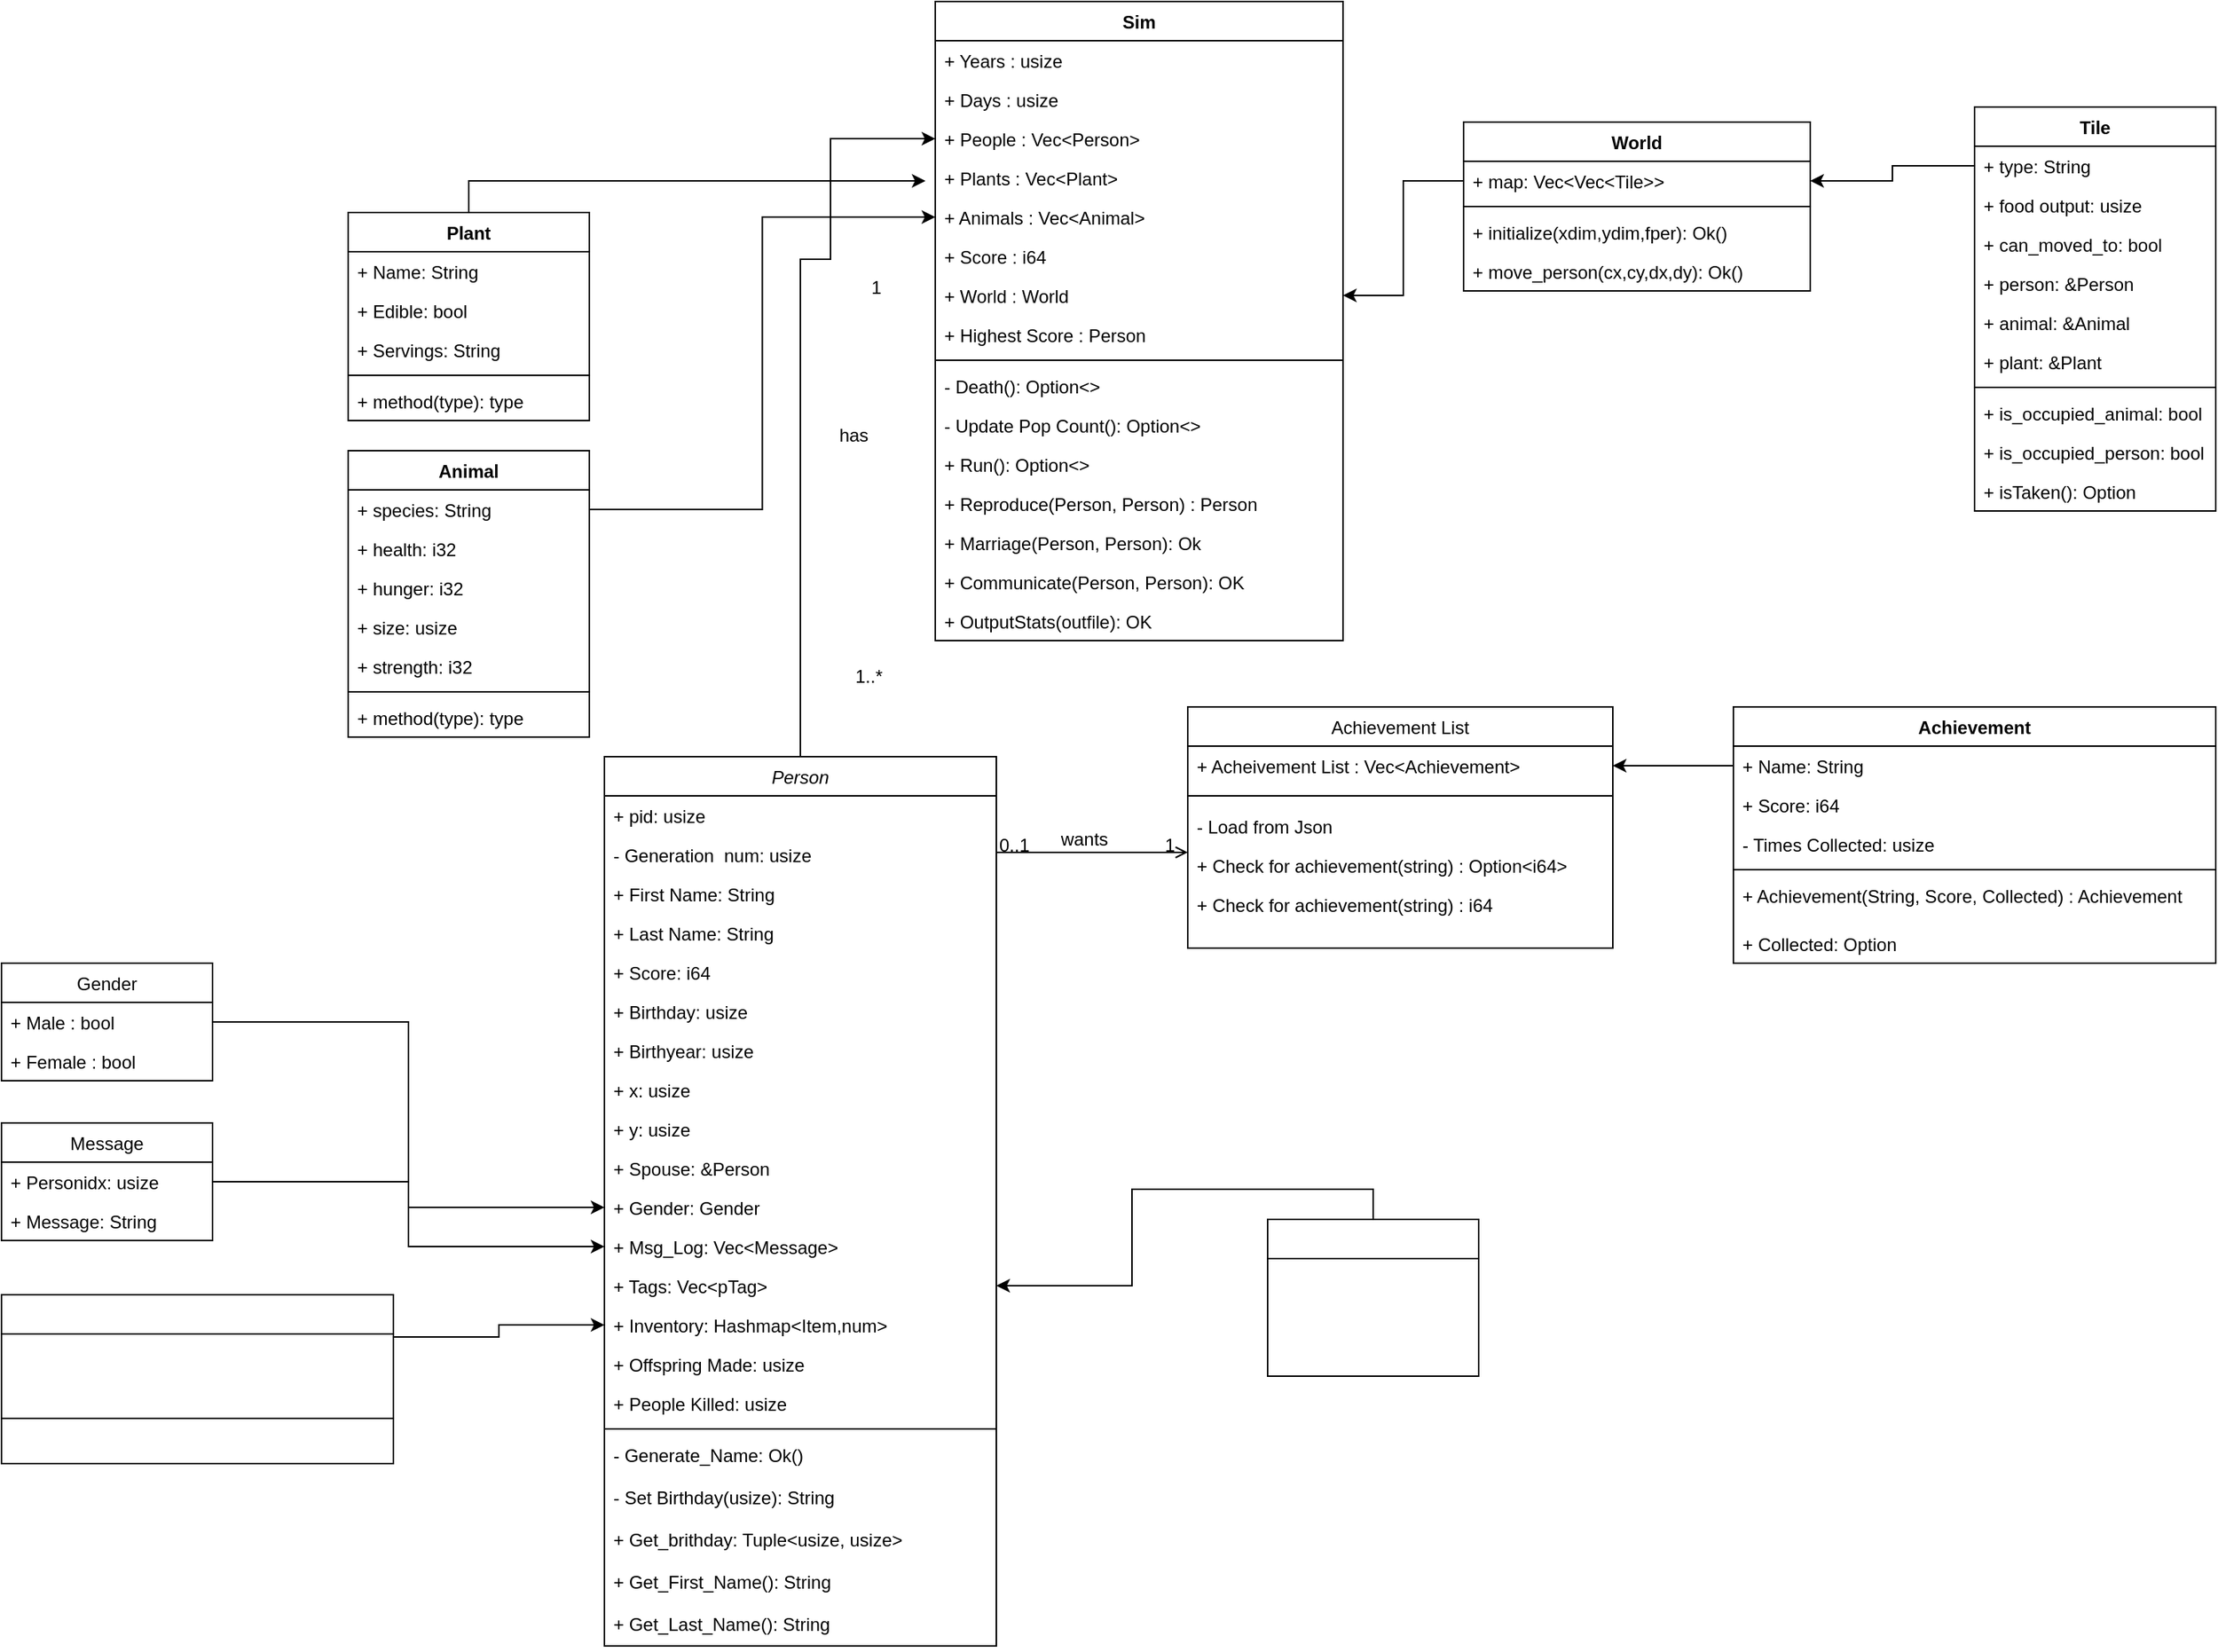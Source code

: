 <mxfile version="16.5.1" type="device" pages="7"><diagram id="C5RBs43oDa-KdzZeNtuy" name="Classes"><mxGraphModel dx="2249" dy="2026" grid="1" gridSize="10" guides="1" tooltips="1" connect="1" arrows="1" fold="1" page="1" pageScale="1" pageWidth="827" pageHeight="1169" math="0" shadow="0"><root><mxCell id="WIyWlLk6GJQsqaUBKTNV-0"/><mxCell id="WIyWlLk6GJQsqaUBKTNV-1" parent="WIyWlLk6GJQsqaUBKTNV-0"/><mxCell id="4H0dBuu5tV5vZmvH8V2F-3" style="edgeStyle=orthogonalEdgeStyle;rounded=0;orthogonalLoop=1;jettySize=auto;html=1;exitX=0.5;exitY=0;exitDx=0;exitDy=0;entryX=0;entryY=0.5;entryDx=0;entryDy=0;" parent="WIyWlLk6GJQsqaUBKTNV-1" source="zkfFHV4jXpPFQw0GAbJ--0" target="B9x6qg29VrSmZcoj97vU-24" edge="1"><mxGeometry relative="1" as="geometry"><Array as="points"><mxPoint x="330" y="-177"/></Array></mxGeometry></mxCell><mxCell id="zkfFHV4jXpPFQw0GAbJ--0" value="Person" style="swimlane;fontStyle=2;align=center;verticalAlign=top;childLayout=stackLayout;horizontal=1;startSize=26;horizontalStack=0;resizeParent=1;resizeLast=0;collapsible=1;marginBottom=0;rounded=0;shadow=0;strokeWidth=1;" parent="WIyWlLk6GJQsqaUBKTNV-1" vertex="1"><mxGeometry x="180" y="153" width="260" height="590" as="geometry"><mxRectangle x="230" y="140" width="160" height="26" as="alternateBounds"/></mxGeometry></mxCell><mxCell id="lO1jTTlKHXToJG3iWUfu-11" value="+ pid: usize" style="text;align=left;verticalAlign=top;spacingLeft=4;spacingRight=4;overflow=hidden;rotatable=0;points=[[0,0.5],[1,0.5]];portConstraint=eastwest;rounded=0;shadow=0;html=0;" parent="zkfFHV4jXpPFQw0GAbJ--0" vertex="1"><mxGeometry y="26" width="260" height="26" as="geometry"/></mxCell><mxCell id="B9x6qg29VrSmZcoj97vU-11" value="- Generation  num: usize" style="text;align=left;verticalAlign=top;spacingLeft=4;spacingRight=4;overflow=hidden;rotatable=0;points=[[0,0.5],[1,0.5]];portConstraint=eastwest;rounded=0;shadow=0;html=0;" parent="zkfFHV4jXpPFQw0GAbJ--0" vertex="1"><mxGeometry y="52" width="260" height="26" as="geometry"/></mxCell><mxCell id="zkfFHV4jXpPFQw0GAbJ--1" value="+ First Name: String" style="text;align=left;verticalAlign=top;spacingLeft=4;spacingRight=4;overflow=hidden;rotatable=0;points=[[0,0.5],[1,0.5]];portConstraint=eastwest;" parent="zkfFHV4jXpPFQw0GAbJ--0" vertex="1"><mxGeometry y="78" width="260" height="26" as="geometry"/></mxCell><mxCell id="zkfFHV4jXpPFQw0GAbJ--2" value="+ Last Name: String" style="text;align=left;verticalAlign=top;spacingLeft=4;spacingRight=4;overflow=hidden;rotatable=0;points=[[0,0.5],[1,0.5]];portConstraint=eastwest;rounded=0;shadow=0;html=0;" parent="zkfFHV4jXpPFQw0GAbJ--0" vertex="1"><mxGeometry y="104" width="260" height="26" as="geometry"/></mxCell><mxCell id="zkfFHV4jXpPFQw0GAbJ--3" value="+ Score: i64" style="text;align=left;verticalAlign=top;spacingLeft=4;spacingRight=4;overflow=hidden;rotatable=0;points=[[0,0.5],[1,0.5]];portConstraint=eastwest;rounded=0;shadow=0;html=0;" parent="zkfFHV4jXpPFQw0GAbJ--0" vertex="1"><mxGeometry y="130" width="260" height="26" as="geometry"/></mxCell><mxCell id="B9x6qg29VrSmZcoj97vU-26" value="+ Birthday: usize" style="text;align=left;verticalAlign=top;spacingLeft=4;spacingRight=4;overflow=hidden;rotatable=0;points=[[0,0.5],[1,0.5]];portConstraint=eastwest;rounded=0;shadow=0;html=0;" parent="zkfFHV4jXpPFQw0GAbJ--0" vertex="1"><mxGeometry y="156" width="260" height="26" as="geometry"/></mxCell><mxCell id="B9x6qg29VrSmZcoj97vU-27" value="+ Birthyear: usize" style="text;align=left;verticalAlign=top;spacingLeft=4;spacingRight=4;overflow=hidden;rotatable=0;points=[[0,0.5],[1,0.5]];portConstraint=eastwest;rounded=0;shadow=0;html=0;" parent="zkfFHV4jXpPFQw0GAbJ--0" vertex="1"><mxGeometry y="182" width="260" height="26" as="geometry"/></mxCell><mxCell id="4H0dBuu5tV5vZmvH8V2F-8" value="+ x: usize" style="text;align=left;verticalAlign=top;spacingLeft=4;spacingRight=4;overflow=hidden;rotatable=0;points=[[0,0.5],[1,0.5]];portConstraint=eastwest;" parent="zkfFHV4jXpPFQw0GAbJ--0" vertex="1"><mxGeometry y="208" width="260" height="26" as="geometry"/></mxCell><mxCell id="4H0dBuu5tV5vZmvH8V2F-9" value="+ y: usize" style="text;align=left;verticalAlign=top;spacingLeft=4;spacingRight=4;overflow=hidden;rotatable=0;points=[[0,0.5],[1,0.5]];portConstraint=eastwest;" parent="zkfFHV4jXpPFQw0GAbJ--0" vertex="1"><mxGeometry y="234" width="260" height="26" as="geometry"/></mxCell><mxCell id="B9x6qg29VrSmZcoj97vU-33" value="+ Spouse: &amp;Person" style="text;align=left;verticalAlign=top;spacingLeft=4;spacingRight=4;overflow=hidden;rotatable=0;points=[[0,0.5],[1,0.5]];portConstraint=eastwest;rounded=0;shadow=0;html=0;" parent="zkfFHV4jXpPFQw0GAbJ--0" vertex="1"><mxGeometry y="260" width="260" height="26" as="geometry"/></mxCell><mxCell id="B9x6qg29VrSmZcoj97vU-42" value="+ Gender: Gender" style="text;strokeColor=none;fillColor=none;align=left;verticalAlign=top;spacingLeft=4;spacingRight=4;overflow=hidden;rotatable=0;points=[[0,0.5],[1,0.5]];portConstraint=eastwest;" parent="zkfFHV4jXpPFQw0GAbJ--0" vertex="1"><mxGeometry y="286" width="260" height="26" as="geometry"/></mxCell><mxCell id="imCDhhFIm7qoO2-DQUmg-0" value="+ Msg_Log: Vec&lt;Message&gt;" style="text;strokeColor=none;fillColor=none;align=left;verticalAlign=top;spacingLeft=4;spacingRight=4;overflow=hidden;rotatable=0;points=[[0,0.5],[1,0.5]];portConstraint=eastwest;" parent="zkfFHV4jXpPFQw0GAbJ--0" vertex="1"><mxGeometry y="312" width="260" height="26" as="geometry"/></mxCell><mxCell id="eu68-THiSZPoN81XYjgA-4" value="+ Tags: Vec&lt;pTag&gt;" style="text;strokeColor=none;fillColor=none;align=left;verticalAlign=top;spacingLeft=4;spacingRight=4;overflow=hidden;rotatable=0;points=[[0,0.5],[1,0.5]];portConstraint=eastwest;" parent="zkfFHV4jXpPFQw0GAbJ--0" vertex="1"><mxGeometry y="338" width="260" height="26" as="geometry"/></mxCell><mxCell id="lO1jTTlKHXToJG3iWUfu-8" value="+ Inventory: Hashmap&lt;Item,num&gt;" style="text;strokeColor=none;fillColor=none;align=left;verticalAlign=top;spacingLeft=4;spacingRight=4;overflow=hidden;rotatable=0;points=[[0,0.5],[1,0.5]];portConstraint=eastwest;" parent="zkfFHV4jXpPFQw0GAbJ--0" vertex="1"><mxGeometry y="364" width="260" height="26" as="geometry"/></mxCell><mxCell id="w4_vxK_BvMbKeM4zjPSG-0" value="+ Offspring Made: usize" style="text;strokeColor=none;fillColor=none;align=left;verticalAlign=top;spacingLeft=4;spacingRight=4;overflow=hidden;rotatable=0;points=[[0,0.5],[1,0.5]];portConstraint=eastwest;" parent="zkfFHV4jXpPFQw0GAbJ--0" vertex="1"><mxGeometry y="390" width="260" height="26" as="geometry"/></mxCell><mxCell id="w4_vxK_BvMbKeM4zjPSG-1" value="+ People Killed: usize" style="text;strokeColor=none;fillColor=none;align=left;verticalAlign=top;spacingLeft=4;spacingRight=4;overflow=hidden;rotatable=0;points=[[0,0.5],[1,0.5]];portConstraint=eastwest;" parent="zkfFHV4jXpPFQw0GAbJ--0" vertex="1"><mxGeometry y="416" width="260" height="26" as="geometry"/></mxCell><mxCell id="zkfFHV4jXpPFQw0GAbJ--4" value="" style="line;html=1;strokeWidth=1;align=left;verticalAlign=middle;spacingTop=-1;spacingLeft=3;spacingRight=3;rotatable=0;labelPosition=right;points=[];portConstraint=eastwest;" parent="zkfFHV4jXpPFQw0GAbJ--0" vertex="1"><mxGeometry y="442" width="260" height="8" as="geometry"/></mxCell><mxCell id="NzAm6m7w5a66NoYpk-Mf-2" value="- Generate_Name: Ok()" style="text;align=left;verticalAlign=top;spacingLeft=4;spacingRight=4;overflow=hidden;rotatable=0;points=[[0,0.5],[1,0.5]];portConstraint=eastwest;" parent="zkfFHV4jXpPFQw0GAbJ--0" vertex="1"><mxGeometry y="450" width="260" height="28" as="geometry"/></mxCell><mxCell id="NzAm6m7w5a66NoYpk-Mf-3" value="- Set Birthday(usize): String" style="text;align=left;verticalAlign=top;spacingLeft=4;spacingRight=4;overflow=hidden;rotatable=0;points=[[0,0.5],[1,0.5]];portConstraint=eastwest;" parent="zkfFHV4jXpPFQw0GAbJ--0" vertex="1"><mxGeometry y="478" width="260" height="28" as="geometry"/></mxCell><mxCell id="NzAm6m7w5a66NoYpk-Mf-4" value="+ Get_brithday: Tuple&lt;usize, usize&gt;" style="text;align=left;verticalAlign=top;spacingLeft=4;spacingRight=4;overflow=hidden;rotatable=0;points=[[0,0.5],[1,0.5]];portConstraint=eastwest;" parent="zkfFHV4jXpPFQw0GAbJ--0" vertex="1"><mxGeometry y="506" width="260" height="28" as="geometry"/></mxCell><mxCell id="zkfFHV4jXpPFQw0GAbJ--5" value="+ Get_First_Name(): String" style="text;align=left;verticalAlign=top;spacingLeft=4;spacingRight=4;overflow=hidden;rotatable=0;points=[[0,0.5],[1,0.5]];portConstraint=eastwest;" parent="zkfFHV4jXpPFQw0GAbJ--0" vertex="1"><mxGeometry y="534" width="260" height="28" as="geometry"/></mxCell><mxCell id="B9x6qg29VrSmZcoj97vU-28" value="+ Get_Last_Name(): String" style="text;align=left;verticalAlign=top;spacingLeft=4;spacingRight=4;overflow=hidden;rotatable=0;points=[[0,0.5],[1,0.5]];portConstraint=eastwest;" parent="zkfFHV4jXpPFQw0GAbJ--0" vertex="1"><mxGeometry y="562" width="260" height="28" as="geometry"/></mxCell><mxCell id="zkfFHV4jXpPFQw0GAbJ--17" value="Achievement List" style="swimlane;fontStyle=0;align=center;verticalAlign=top;childLayout=stackLayout;horizontal=1;startSize=26;horizontalStack=0;resizeParent=1;resizeLast=0;collapsible=1;marginBottom=0;rounded=0;shadow=0;strokeWidth=1;" parent="WIyWlLk6GJQsqaUBKTNV-1" vertex="1"><mxGeometry x="567" y="120" width="282" height="160" as="geometry"><mxRectangle x="550" y="140" width="160" height="26" as="alternateBounds"/></mxGeometry></mxCell><mxCell id="zkfFHV4jXpPFQw0GAbJ--18" value="+ Acheivement List : Vec&lt;Achievement&gt;" style="text;align=left;verticalAlign=top;spacingLeft=4;spacingRight=4;overflow=hidden;rotatable=0;points=[[0,0.5],[1,0.5]];portConstraint=eastwest;" parent="zkfFHV4jXpPFQw0GAbJ--17" vertex="1"><mxGeometry y="26" width="282" height="26" as="geometry"/></mxCell><mxCell id="zkfFHV4jXpPFQw0GAbJ--23" value="" style="line;html=1;strokeWidth=1;align=left;verticalAlign=middle;spacingTop=-1;spacingLeft=3;spacingRight=3;rotatable=0;labelPosition=right;points=[];portConstraint=eastwest;" parent="zkfFHV4jXpPFQw0GAbJ--17" vertex="1"><mxGeometry y="52" width="282" height="14" as="geometry"/></mxCell><mxCell id="zkfFHV4jXpPFQw0GAbJ--24" value="- Load from Json" style="text;align=left;verticalAlign=top;spacingLeft=4;spacingRight=4;overflow=hidden;rotatable=0;points=[[0,0.5],[1,0.5]];portConstraint=eastwest;" parent="zkfFHV4jXpPFQw0GAbJ--17" vertex="1"><mxGeometry y="66" width="282" height="26" as="geometry"/></mxCell><mxCell id="zkfFHV4jXpPFQw0GAbJ--25" value="+ Check for achievement(string) : Option&lt;i64&gt;&#10;  " style="text;align=left;verticalAlign=top;spacingLeft=4;spacingRight=4;overflow=hidden;rotatable=0;points=[[0,0.5],[1,0.5]];portConstraint=eastwest;" parent="zkfFHV4jXpPFQw0GAbJ--17" vertex="1"><mxGeometry y="92" width="282" height="26" as="geometry"/></mxCell><mxCell id="B9x6qg29VrSmZcoj97vU-1" value="+ Check for achievement(string) : i64  " style="text;align=left;verticalAlign=top;spacingLeft=4;spacingRight=4;overflow=hidden;rotatable=0;points=[[0,0.5],[1,0.5]];portConstraint=eastwest;" parent="zkfFHV4jXpPFQw0GAbJ--17" vertex="1"><mxGeometry y="118" width="282" height="26" as="geometry"/></mxCell><mxCell id="zkfFHV4jXpPFQw0GAbJ--26" value="" style="endArrow=open;shadow=0;strokeWidth=1;rounded=0;endFill=1;edgeStyle=elbowEdgeStyle;elbow=vertical;" parent="WIyWlLk6GJQsqaUBKTNV-1" source="zkfFHV4jXpPFQw0GAbJ--0" target="zkfFHV4jXpPFQw0GAbJ--17" edge="1"><mxGeometry x="0.5" y="41" relative="1" as="geometry"><mxPoint x="380" y="192" as="sourcePoint"/><mxPoint x="540" y="192" as="targetPoint"/><mxPoint x="-40" y="32" as="offset"/></mxGeometry></mxCell><mxCell id="zkfFHV4jXpPFQw0GAbJ--27" value="0..1" style="resizable=0;align=left;verticalAlign=bottom;labelBackgroundColor=none;fontSize=12;" parent="zkfFHV4jXpPFQw0GAbJ--26" connectable="0" vertex="1"><mxGeometry x="-1" relative="1" as="geometry"><mxPoint y="4" as="offset"/></mxGeometry></mxCell><mxCell id="zkfFHV4jXpPFQw0GAbJ--28" value="1" style="resizable=0;align=right;verticalAlign=bottom;labelBackgroundColor=none;fontSize=12;" parent="zkfFHV4jXpPFQw0GAbJ--26" connectable="0" vertex="1"><mxGeometry x="1" relative="1" as="geometry"><mxPoint x="-7" y="4" as="offset"/></mxGeometry></mxCell><mxCell id="zkfFHV4jXpPFQw0GAbJ--29" value="wants&lt;br&gt;" style="text;html=1;resizable=0;points=[];;align=center;verticalAlign=middle;labelBackgroundColor=none;rounded=0;shadow=0;strokeWidth=1;fontSize=12;" parent="zkfFHV4jXpPFQw0GAbJ--26" vertex="1" connectable="0"><mxGeometry x="0.5" y="49" relative="1" as="geometry"><mxPoint x="-38" y="40" as="offset"/></mxGeometry></mxCell><mxCell id="B9x6qg29VrSmZcoj97vU-2" value="Achievement" style="swimlane;fontStyle=1;align=center;verticalAlign=top;childLayout=stackLayout;horizontal=1;startSize=26;horizontalStack=0;resizeParent=1;resizeParentMax=0;resizeLast=0;collapsible=1;marginBottom=0;" parent="WIyWlLk6GJQsqaUBKTNV-1" vertex="1"><mxGeometry x="929" y="120" width="320" height="170" as="geometry"><mxRectangle x="840" y="150" width="110" height="26" as="alternateBounds"/></mxGeometry></mxCell><mxCell id="B9x6qg29VrSmZcoj97vU-3" value="+ Name: String" style="text;strokeColor=none;fillColor=none;align=left;verticalAlign=top;spacingLeft=4;spacingRight=4;overflow=hidden;rotatable=0;points=[[0,0.5],[1,0.5]];portConstraint=eastwest;" parent="B9x6qg29VrSmZcoj97vU-2" vertex="1"><mxGeometry y="26" width="320" height="26" as="geometry"/></mxCell><mxCell id="B9x6qg29VrSmZcoj97vU-6" value="+ Score: i64" style="text;strokeColor=none;fillColor=none;align=left;verticalAlign=top;spacingLeft=4;spacingRight=4;overflow=hidden;rotatable=0;points=[[0,0.5],[1,0.5]];portConstraint=eastwest;" parent="B9x6qg29VrSmZcoj97vU-2" vertex="1"><mxGeometry y="52" width="320" height="26" as="geometry"/></mxCell><mxCell id="B9x6qg29VrSmZcoj97vU-7" value="- Times Collected: usize" style="text;strokeColor=none;fillColor=none;align=left;verticalAlign=top;spacingLeft=4;spacingRight=4;overflow=hidden;rotatable=0;points=[[0,0.5],[1,0.5]];portConstraint=eastwest;" parent="B9x6qg29VrSmZcoj97vU-2" vertex="1"><mxGeometry y="78" width="320" height="26" as="geometry"/></mxCell><mxCell id="B9x6qg29VrSmZcoj97vU-4" value="" style="line;strokeWidth=1;fillColor=none;align=left;verticalAlign=middle;spacingTop=-1;spacingLeft=3;spacingRight=3;rotatable=0;labelPosition=right;points=[];portConstraint=eastwest;" parent="B9x6qg29VrSmZcoj97vU-2" vertex="1"><mxGeometry y="104" width="320" height="8" as="geometry"/></mxCell><mxCell id="B9x6qg29VrSmZcoj97vU-5" value="+ Achievement(String, Score, Collected) : Achievement" style="text;strokeColor=none;fillColor=none;align=left;verticalAlign=top;spacingLeft=4;spacingRight=4;overflow=hidden;rotatable=0;points=[[0,0.5],[1,0.5]];portConstraint=eastwest;" parent="B9x6qg29VrSmZcoj97vU-2" vertex="1"><mxGeometry y="112" width="320" height="32" as="geometry"/></mxCell><mxCell id="B9x6qg29VrSmZcoj97vU-10" value="+ Collected: Option" style="text;strokeColor=none;fillColor=none;align=left;verticalAlign=top;spacingLeft=4;spacingRight=4;overflow=hidden;rotatable=0;points=[[0,0.5],[1,0.5]];portConstraint=eastwest;" parent="B9x6qg29VrSmZcoj97vU-2" vertex="1"><mxGeometry y="144" width="320" height="26" as="geometry"/></mxCell><mxCell id="B9x6qg29VrSmZcoj97vU-12" value="Sim" style="swimlane;fontStyle=1;align=center;verticalAlign=top;childLayout=stackLayout;horizontal=1;startSize=26;horizontalStack=0;resizeParent=1;resizeParentMax=0;resizeLast=0;collapsible=1;marginBottom=0;" parent="WIyWlLk6GJQsqaUBKTNV-1" vertex="1"><mxGeometry x="399.5" y="-348" width="270.5" height="424" as="geometry"/></mxCell><mxCell id="B9x6qg29VrSmZcoj97vU-13" value="+ Years : usize" style="text;strokeColor=none;fillColor=none;align=left;verticalAlign=top;spacingLeft=4;spacingRight=4;overflow=hidden;rotatable=0;points=[[0,0.5],[1,0.5]];portConstraint=eastwest;" parent="B9x6qg29VrSmZcoj97vU-12" vertex="1"><mxGeometry y="26" width="270.5" height="26" as="geometry"/></mxCell><mxCell id="B9x6qg29VrSmZcoj97vU-18" value="+ Days : usize&#10;&#10;" style="text;align=left;verticalAlign=top;spacingLeft=4;spacingRight=4;overflow=hidden;rotatable=0;points=[[0,0.5],[1,0.5]];portConstraint=eastwest;rounded=0;shadow=0;html=0;" parent="B9x6qg29VrSmZcoj97vU-12" vertex="1"><mxGeometry y="52" width="270.5" height="26" as="geometry"/></mxCell><mxCell id="B9x6qg29VrSmZcoj97vU-24" value="+ People : Vec&lt;Person&gt;" style="text;align=left;verticalAlign=top;spacingLeft=4;spacingRight=4;overflow=hidden;rotatable=0;points=[[0,0.5],[1,0.5]];portConstraint=eastwest;rounded=0;shadow=0;html=0;" parent="B9x6qg29VrSmZcoj97vU-12" vertex="1"><mxGeometry y="78" width="270.5" height="26" as="geometry"/></mxCell><mxCell id="hnREJMREGxshGK9TdRje-11" value="+ Plants : Vec&lt;Plant&gt;" style="text;align=left;verticalAlign=top;spacingLeft=4;spacingRight=4;overflow=hidden;rotatable=0;points=[[0,0.5],[1,0.5]];portConstraint=eastwest;rounded=0;shadow=0;html=0;" vertex="1" parent="B9x6qg29VrSmZcoj97vU-12"><mxGeometry y="104" width="270.5" height="26" as="geometry"/></mxCell><mxCell id="hnREJMREGxshGK9TdRje-12" value="+ Animals : Vec&lt;Animal&gt;" style="text;align=left;verticalAlign=top;spacingLeft=4;spacingRight=4;overflow=hidden;rotatable=0;points=[[0,0.5],[1,0.5]];portConstraint=eastwest;rounded=0;shadow=0;html=0;" vertex="1" parent="B9x6qg29VrSmZcoj97vU-12"><mxGeometry y="130" width="270.5" height="26" as="geometry"/></mxCell><mxCell id="B9x6qg29VrSmZcoj97vU-25" value="+ Score : i64" style="text;align=left;verticalAlign=top;spacingLeft=4;spacingRight=4;overflow=hidden;rotatable=0;points=[[0,0.5],[1,0.5]];portConstraint=eastwest;rounded=0;shadow=0;html=0;" parent="B9x6qg29VrSmZcoj97vU-12" vertex="1"><mxGeometry y="156" width="270.5" height="26" as="geometry"/></mxCell><mxCell id="hhVYq4g0NmVkpreXHSz7-0" value="+ World : World" style="text;align=left;verticalAlign=top;spacingLeft=4;spacingRight=4;overflow=hidden;rotatable=0;points=[[0,0.5],[1,0.5]];portConstraint=eastwest;rounded=0;shadow=0;html=0;" parent="B9x6qg29VrSmZcoj97vU-12" vertex="1"><mxGeometry y="182" width="270.5" height="26" as="geometry"/></mxCell><mxCell id="4H0dBuu5tV5vZmvH8V2F-5" value="+ Highest Score : Person" style="text;align=left;verticalAlign=top;spacingLeft=4;spacingRight=4;overflow=hidden;rotatable=0;points=[[0,0.5],[1,0.5]];portConstraint=eastwest;rounded=0;shadow=0;html=0;" parent="B9x6qg29VrSmZcoj97vU-12" vertex="1"><mxGeometry y="208" width="270.5" height="26" as="geometry"/></mxCell><mxCell id="B9x6qg29VrSmZcoj97vU-14" value="" style="line;strokeWidth=1;fillColor=none;align=left;verticalAlign=middle;spacingTop=-1;spacingLeft=3;spacingRight=3;rotatable=0;labelPosition=right;points=[];portConstraint=eastwest;" parent="B9x6qg29VrSmZcoj97vU-12" vertex="1"><mxGeometry y="234" width="270.5" height="8" as="geometry"/></mxCell><mxCell id="4H0dBuu5tV5vZmvH8V2F-6" value="- Death(): Option&lt;&gt;" style="text;strokeColor=none;fillColor=none;align=left;verticalAlign=top;spacingLeft=4;spacingRight=4;overflow=hidden;rotatable=0;points=[[0,0.5],[1,0.5]];portConstraint=eastwest;" parent="B9x6qg29VrSmZcoj97vU-12" vertex="1"><mxGeometry y="242" width="270.5" height="26" as="geometry"/></mxCell><mxCell id="4H0dBuu5tV5vZmvH8V2F-7" value="- Update Pop Count(): Option&lt;&gt;" style="text;strokeColor=none;fillColor=none;align=left;verticalAlign=top;spacingLeft=4;spacingRight=4;overflow=hidden;rotatable=0;points=[[0,0.5],[1,0.5]];portConstraint=eastwest;" parent="B9x6qg29VrSmZcoj97vU-12" vertex="1"><mxGeometry y="268" width="270.5" height="26" as="geometry"/></mxCell><mxCell id="B9x6qg29VrSmZcoj97vU-15" value="+ Run(): Option&lt;&gt;" style="text;strokeColor=none;fillColor=none;align=left;verticalAlign=top;spacingLeft=4;spacingRight=4;overflow=hidden;rotatable=0;points=[[0,0.5],[1,0.5]];portConstraint=eastwest;" parent="B9x6qg29VrSmZcoj97vU-12" vertex="1"><mxGeometry y="294" width="270.5" height="26" as="geometry"/></mxCell><mxCell id="B9x6qg29VrSmZcoj97vU-19" value="+ Reproduce(Person, Person) : Person" style="text;align=left;verticalAlign=top;spacingLeft=4;spacingRight=4;overflow=hidden;rotatable=0;points=[[0,0.5],[1,0.5]];portConstraint=eastwest;rounded=0;shadow=0;html=0;" parent="B9x6qg29VrSmZcoj97vU-12" vertex="1"><mxGeometry y="320" width="270.5" height="26" as="geometry"/></mxCell><mxCell id="B9x6qg29VrSmZcoj97vU-44" value="+ Marriage(Person, Person): Ok" style="text;strokeColor=none;fillColor=none;align=left;verticalAlign=top;spacingLeft=4;spacingRight=4;overflow=hidden;rotatable=0;points=[[0,0.5],[1,0.5]];portConstraint=eastwest;" parent="B9x6qg29VrSmZcoj97vU-12" vertex="1"><mxGeometry y="346" width="270.5" height="26" as="geometry"/></mxCell><mxCell id="B9x6qg29VrSmZcoj97vU-47" value="+ Communicate(Person, Person): OK" style="text;strokeColor=none;fillColor=none;align=left;verticalAlign=top;spacingLeft=4;spacingRight=4;overflow=hidden;rotatable=0;points=[[0,0.5],[1,0.5]];portConstraint=eastwest;" parent="B9x6qg29VrSmZcoj97vU-12" vertex="1"><mxGeometry y="372" width="270.5" height="26" as="geometry"/></mxCell><mxCell id="4H0dBuu5tV5vZmvH8V2F-4" value="+ OutputStats(outfile): OK" style="text;strokeColor=none;fillColor=none;align=left;verticalAlign=top;spacingLeft=4;spacingRight=4;overflow=hidden;rotatable=0;points=[[0,0.5],[1,0.5]];portConstraint=eastwest;" parent="B9x6qg29VrSmZcoj97vU-12" vertex="1"><mxGeometry y="398" width="270.5" height="26" as="geometry"/></mxCell><mxCell id="B9x6qg29VrSmZcoj97vU-22" value="1" style="text;html=1;align=center;verticalAlign=middle;resizable=0;points=[];autosize=1;strokeColor=none;fillColor=none;" parent="WIyWlLk6GJQsqaUBKTNV-1" vertex="1"><mxGeometry x="350" y="-168" width="20" height="20" as="geometry"/></mxCell><mxCell id="B9x6qg29VrSmZcoj97vU-23" value="1..*" style="text;html=1;align=center;verticalAlign=middle;resizable=0;points=[];autosize=1;strokeColor=none;fillColor=none;" parent="WIyWlLk6GJQsqaUBKTNV-1" vertex="1"><mxGeometry x="340" y="90" width="30" height="20" as="geometry"/></mxCell><mxCell id="B9x6qg29VrSmZcoj97vU-29" value="has" style="text;html=1;align=center;verticalAlign=middle;resizable=0;points=[];autosize=1;strokeColor=none;fillColor=none;" parent="WIyWlLk6GJQsqaUBKTNV-1" vertex="1"><mxGeometry x="330" y="-70" width="30" height="20" as="geometry"/></mxCell><mxCell id="B9x6qg29VrSmZcoj97vU-38" value="Gender" style="swimlane;fontStyle=0;childLayout=stackLayout;horizontal=1;startSize=26;fillColor=none;horizontalStack=0;resizeParent=1;resizeParentMax=0;resizeLast=0;collapsible=1;marginBottom=0;" parent="WIyWlLk6GJQsqaUBKTNV-1" vertex="1"><mxGeometry x="-220" y="290" width="140" height="78" as="geometry"/></mxCell><mxCell id="B9x6qg29VrSmZcoj97vU-39" value="+ Male : bool" style="text;strokeColor=none;fillColor=none;align=left;verticalAlign=top;spacingLeft=4;spacingRight=4;overflow=hidden;rotatable=0;points=[[0,0.5],[1,0.5]];portConstraint=eastwest;" parent="B9x6qg29VrSmZcoj97vU-38" vertex="1"><mxGeometry y="26" width="140" height="26" as="geometry"/></mxCell><mxCell id="B9x6qg29VrSmZcoj97vU-40" value="+ Female : bool" style="text;strokeColor=none;fillColor=none;align=left;verticalAlign=top;spacingLeft=4;spacingRight=4;overflow=hidden;rotatable=0;points=[[0,0.5],[1,0.5]];portConstraint=eastwest;" parent="B9x6qg29VrSmZcoj97vU-38" vertex="1"><mxGeometry y="52" width="140" height="26" as="geometry"/></mxCell><mxCell id="B9x6qg29VrSmZcoj97vU-43" style="edgeStyle=orthogonalEdgeStyle;rounded=0;orthogonalLoop=1;jettySize=auto;html=1;exitX=1;exitY=0.5;exitDx=0;exitDy=0;entryX=0;entryY=0.5;entryDx=0;entryDy=0;" parent="WIyWlLk6GJQsqaUBKTNV-1" source="B9x6qg29VrSmZcoj97vU-39" target="B9x6qg29VrSmZcoj97vU-42" edge="1"><mxGeometry relative="1" as="geometry"/></mxCell><mxCell id="NzAm6m7w5a66NoYpk-Mf-1" style="edgeStyle=orthogonalEdgeStyle;rounded=0;orthogonalLoop=1;jettySize=auto;html=1;exitX=1;exitY=0.5;exitDx=0;exitDy=0;entryX=0;entryY=0.5;entryDx=0;entryDy=0;" parent="WIyWlLk6GJQsqaUBKTNV-1" source="B9x6qg29VrSmZcoj97vU-49" target="imCDhhFIm7qoO2-DQUmg-0" edge="1"><mxGeometry relative="1" as="geometry"/></mxCell><mxCell id="B9x6qg29VrSmZcoj97vU-49" value="Message" style="swimlane;fontStyle=0;childLayout=stackLayout;horizontal=1;startSize=26;fillColor=none;horizontalStack=0;resizeParent=1;resizeParentMax=0;resizeLast=0;collapsible=1;marginBottom=0;" parent="WIyWlLk6GJQsqaUBKTNV-1" vertex="1"><mxGeometry x="-220" y="396" width="140" height="78" as="geometry"/></mxCell><mxCell id="B9x6qg29VrSmZcoj97vU-50" value="+ Personidx: usize" style="text;strokeColor=none;fillColor=none;align=left;verticalAlign=top;spacingLeft=4;spacingRight=4;overflow=hidden;rotatable=0;points=[[0,0.5],[1,0.5]];portConstraint=eastwest;" parent="B9x6qg29VrSmZcoj97vU-49" vertex="1"><mxGeometry y="26" width="140" height="26" as="geometry"/></mxCell><mxCell id="B9x6qg29VrSmZcoj97vU-51" value="+ Message: String" style="text;strokeColor=none;fillColor=none;align=left;verticalAlign=top;spacingLeft=4;spacingRight=4;overflow=hidden;rotatable=0;points=[[0,0.5],[1,0.5]];portConstraint=eastwest;" parent="B9x6qg29VrSmZcoj97vU-49" vertex="1"><mxGeometry y="52" width="140" height="26" as="geometry"/></mxCell><mxCell id="hhVYq4g0NmVkpreXHSz7-1" value="World" style="swimlane;fontStyle=1;align=center;verticalAlign=top;childLayout=stackLayout;horizontal=1;startSize=26;horizontalStack=0;resizeParent=1;resizeParentMax=0;resizeLast=0;collapsible=1;marginBottom=0;" parent="WIyWlLk6GJQsqaUBKTNV-1" vertex="1"><mxGeometry x="750" y="-268" width="230" height="112" as="geometry"/></mxCell><mxCell id="hhVYq4g0NmVkpreXHSz7-2" value="+ map: Vec&lt;Vec&lt;Tile&gt;&gt;" style="text;strokeColor=none;fillColor=none;align=left;verticalAlign=top;spacingLeft=4;spacingRight=4;overflow=hidden;rotatable=0;points=[[0,0.5],[1,0.5]];portConstraint=eastwest;" parent="hhVYq4g0NmVkpreXHSz7-1" vertex="1"><mxGeometry y="26" width="230" height="26" as="geometry"/></mxCell><mxCell id="hhVYq4g0NmVkpreXHSz7-3" value="" style="line;strokeWidth=1;fillColor=none;align=left;verticalAlign=middle;spacingTop=-1;spacingLeft=3;spacingRight=3;rotatable=0;labelPosition=right;points=[];portConstraint=eastwest;" parent="hhVYq4g0NmVkpreXHSz7-1" vertex="1"><mxGeometry y="52" width="230" height="8" as="geometry"/></mxCell><mxCell id="hhVYq4g0NmVkpreXHSz7-4" value="+ initialize(xdim,ydim,fper): Ok()" style="text;strokeColor=none;fillColor=none;align=left;verticalAlign=top;spacingLeft=4;spacingRight=4;overflow=hidden;rotatable=0;points=[[0,0.5],[1,0.5]];portConstraint=eastwest;" parent="hhVYq4g0NmVkpreXHSz7-1" vertex="1"><mxGeometry y="60" width="230" height="26" as="geometry"/></mxCell><mxCell id="4H0dBuu5tV5vZmvH8V2F-1" value="+ move_person(cx,cy,dx,dy): Ok()" style="text;strokeColor=none;fillColor=none;align=left;verticalAlign=top;spacingLeft=4;spacingRight=4;overflow=hidden;rotatable=0;points=[[0,0.5],[1,0.5]];portConstraint=eastwest;" parent="hhVYq4g0NmVkpreXHSz7-1" vertex="1"><mxGeometry y="86" width="230" height="26" as="geometry"/></mxCell><mxCell id="hhVYq4g0NmVkpreXHSz7-5" value="Tile" style="swimlane;fontStyle=1;align=center;verticalAlign=top;childLayout=stackLayout;horizontal=1;startSize=26;horizontalStack=0;resizeParent=1;resizeParentMax=0;resizeLast=0;collapsible=1;marginBottom=0;" parent="WIyWlLk6GJQsqaUBKTNV-1" vertex="1"><mxGeometry x="1089" y="-278" width="160" height="268" as="geometry"/></mxCell><mxCell id="hhVYq4g0NmVkpreXHSz7-10" value="+ type: String" style="text;strokeColor=none;fillColor=none;align=left;verticalAlign=top;spacingLeft=4;spacingRight=4;overflow=hidden;rotatable=0;points=[[0,0.5],[1,0.5]];portConstraint=eastwest;" parent="hhVYq4g0NmVkpreXHSz7-5" vertex="1"><mxGeometry y="26" width="160" height="26" as="geometry"/></mxCell><mxCell id="hhVYq4g0NmVkpreXHSz7-11" value="+ food output: usize" style="text;strokeColor=none;fillColor=none;align=left;verticalAlign=top;spacingLeft=4;spacingRight=4;overflow=hidden;rotatable=0;points=[[0,0.5],[1,0.5]];portConstraint=eastwest;" parent="hhVYq4g0NmVkpreXHSz7-5" vertex="1"><mxGeometry y="52" width="160" height="26" as="geometry"/></mxCell><mxCell id="hnREJMREGxshGK9TdRje-20" value="+ can_moved_to: bool" style="text;strokeColor=none;fillColor=none;align=left;verticalAlign=top;spacingLeft=4;spacingRight=4;overflow=hidden;rotatable=0;points=[[0,0.5],[1,0.5]];portConstraint=eastwest;" vertex="1" parent="hhVYq4g0NmVkpreXHSz7-5"><mxGeometry y="78" width="160" height="26" as="geometry"/></mxCell><mxCell id="hnREJMREGxshGK9TdRje-8" value="+ person: &amp;Person" style="text;strokeColor=none;fillColor=none;align=left;verticalAlign=top;spacingLeft=4;spacingRight=4;overflow=hidden;rotatable=0;points=[[0,0.5],[1,0.5]];portConstraint=eastwest;" vertex="1" parent="hhVYq4g0NmVkpreXHSz7-5"><mxGeometry y="104" width="160" height="26" as="geometry"/></mxCell><mxCell id="hhVYq4g0NmVkpreXHSz7-12" value="+ animal: &amp;Animal" style="text;strokeColor=none;fillColor=none;align=left;verticalAlign=top;spacingLeft=4;spacingRight=4;overflow=hidden;rotatable=0;points=[[0,0.5],[1,0.5]];portConstraint=eastwest;" parent="hhVYq4g0NmVkpreXHSz7-5" vertex="1"><mxGeometry y="130" width="160" height="26" as="geometry"/></mxCell><mxCell id="hnREJMREGxshGK9TdRje-0" value="+ plant: &amp;Plant" style="text;strokeColor=none;fillColor=none;align=left;verticalAlign=top;spacingLeft=4;spacingRight=4;overflow=hidden;rotatable=0;points=[[0,0.5],[1,0.5]];portConstraint=eastwest;" vertex="1" parent="hhVYq4g0NmVkpreXHSz7-5"><mxGeometry y="156" width="160" height="26" as="geometry"/></mxCell><mxCell id="hhVYq4g0NmVkpreXHSz7-7" value="" style="line;strokeWidth=1;fillColor=none;align=left;verticalAlign=middle;spacingTop=-1;spacingLeft=3;spacingRight=3;rotatable=0;labelPosition=right;points=[];portConstraint=eastwest;" parent="hhVYq4g0NmVkpreXHSz7-5" vertex="1"><mxGeometry y="182" width="160" height="8" as="geometry"/></mxCell><mxCell id="hnREJMREGxshGK9TdRje-9" value="+ is_occupied_animal: bool" style="text;strokeColor=none;fillColor=none;align=left;verticalAlign=top;spacingLeft=4;spacingRight=4;overflow=hidden;rotatable=0;points=[[0,0.5],[1,0.5]];portConstraint=eastwest;" vertex="1" parent="hhVYq4g0NmVkpreXHSz7-5"><mxGeometry y="190" width="160" height="26" as="geometry"/></mxCell><mxCell id="hnREJMREGxshGK9TdRje-10" value="+ is_occupied_person: bool" style="text;strokeColor=none;fillColor=none;align=left;verticalAlign=top;spacingLeft=4;spacingRight=4;overflow=hidden;rotatable=0;points=[[0,0.5],[1,0.5]];portConstraint=eastwest;" vertex="1" parent="hhVYq4g0NmVkpreXHSz7-5"><mxGeometry y="216" width="160" height="26" as="geometry"/></mxCell><mxCell id="hhVYq4g0NmVkpreXHSz7-8" value="+ isTaken(): Option" style="text;strokeColor=none;fillColor=none;align=left;verticalAlign=top;spacingLeft=4;spacingRight=4;overflow=hidden;rotatable=0;points=[[0,0.5],[1,0.5]];portConstraint=eastwest;" parent="hhVYq4g0NmVkpreXHSz7-5" vertex="1"><mxGeometry y="242" width="160" height="26" as="geometry"/></mxCell><mxCell id="4H0dBuu5tV5vZmvH8V2F-0" style="edgeStyle=orthogonalEdgeStyle;rounded=0;orthogonalLoop=1;jettySize=auto;html=1;exitX=0;exitY=0.5;exitDx=0;exitDy=0;entryX=1;entryY=0.5;entryDx=0;entryDy=0;" parent="WIyWlLk6GJQsqaUBKTNV-1" source="hhVYq4g0NmVkpreXHSz7-2" target="hhVYq4g0NmVkpreXHSz7-0" edge="1"><mxGeometry relative="1" as="geometry"/></mxCell><mxCell id="4H0dBuu5tV5vZmvH8V2F-2" style="edgeStyle=orthogonalEdgeStyle;rounded=0;orthogonalLoop=1;jettySize=auto;html=1;exitX=0;exitY=0.5;exitDx=0;exitDy=0;entryX=1;entryY=0.5;entryDx=0;entryDy=0;" parent="WIyWlLk6GJQsqaUBKTNV-1" source="hhVYq4g0NmVkpreXHSz7-10" target="hhVYq4g0NmVkpreXHSz7-2" edge="1"><mxGeometry relative="1" as="geometry"/></mxCell><mxCell id="B9x6qg29VrSmZcoj97vU-9" style="edgeStyle=orthogonalEdgeStyle;rounded=0;orthogonalLoop=1;jettySize=auto;html=1;exitX=0;exitY=0.5;exitDx=0;exitDy=0;entryX=1;entryY=0.5;entryDx=0;entryDy=0;" parent="WIyWlLk6GJQsqaUBKTNV-1" source="B9x6qg29VrSmZcoj97vU-3" target="zkfFHV4jXpPFQw0GAbJ--18" edge="1"><mxGeometry relative="1" as="geometry"/></mxCell><mxCell id="StLFZChWHPCaP2syb8Xn-0" style="edgeStyle=orthogonalEdgeStyle;rounded=0;orthogonalLoop=1;jettySize=auto;html=1;exitX=0.5;exitY=0;exitDx=0;exitDy=0;entryX=1;entryY=0.5;entryDx=0;entryDy=0;fontColor=#FFFFFF;" parent="WIyWlLk6GJQsqaUBKTNV-1" source="eu68-THiSZPoN81XYjgA-5" target="eu68-THiSZPoN81XYjgA-4" edge="1"><mxGeometry relative="1" as="geometry"/></mxCell><mxCell id="eu68-THiSZPoN81XYjgA-5" value="pTag" style="swimlane;fontStyle=0;childLayout=stackLayout;horizontal=1;startSize=26;fillColor=none;horizontalStack=0;resizeParent=1;resizeParentMax=0;resizeLast=0;collapsible=1;marginBottom=0;fontColor=#FFFFFF;" parent="WIyWlLk6GJQsqaUBKTNV-1" vertex="1"><mxGeometry x="620" y="460" width="140" height="104" as="geometry"/></mxCell><mxCell id="eu68-THiSZPoN81XYjgA-6" value="+ field: type" style="text;strokeColor=none;fillColor=none;align=left;verticalAlign=top;spacingLeft=4;spacingRight=4;overflow=hidden;rotatable=0;points=[[0,0.5],[1,0.5]];portConstraint=eastwest;fontColor=#FFFFFF;" parent="eu68-THiSZPoN81XYjgA-5" vertex="1"><mxGeometry y="26" width="140" height="26" as="geometry"/></mxCell><mxCell id="eu68-THiSZPoN81XYjgA-7" value="+ field: type" style="text;strokeColor=none;fillColor=none;align=left;verticalAlign=top;spacingLeft=4;spacingRight=4;overflow=hidden;rotatable=0;points=[[0,0.5],[1,0.5]];portConstraint=eastwest;fontColor=#FFFFFF;" parent="eu68-THiSZPoN81XYjgA-5" vertex="1"><mxGeometry y="52" width="140" height="26" as="geometry"/></mxCell><mxCell id="eu68-THiSZPoN81XYjgA-8" value="+ field: type" style="text;strokeColor=none;fillColor=none;align=left;verticalAlign=top;spacingLeft=4;spacingRight=4;overflow=hidden;rotatable=0;points=[[0,0.5],[1,0.5]];portConstraint=eastwest;fontColor=#FFFFFF;" parent="eu68-THiSZPoN81XYjgA-5" vertex="1"><mxGeometry y="78" width="140" height="26" as="geometry"/></mxCell><mxCell id="lO1jTTlKHXToJG3iWUfu-9" style="edgeStyle=orthogonalEdgeStyle;rounded=0;orthogonalLoop=1;jettySize=auto;html=1;exitX=1;exitY=0.25;exitDx=0;exitDy=0;fontColor=#FFFFFF;" parent="WIyWlLk6GJQsqaUBKTNV-1" source="lO1jTTlKHXToJG3iWUfu-4" target="lO1jTTlKHXToJG3iWUfu-8" edge="1"><mxGeometry relative="1" as="geometry"/></mxCell><mxCell id="lO1jTTlKHXToJG3iWUfu-4" value="Item" style="swimlane;fontStyle=1;align=center;verticalAlign=top;childLayout=stackLayout;horizontal=1;startSize=26;horizontalStack=0;resizeParent=1;resizeParentMax=0;resizeLast=0;collapsible=1;marginBottom=0;fontColor=#FFFFFF;" parent="WIyWlLk6GJQsqaUBKTNV-1" vertex="1"><mxGeometry x="-220" y="510" width="260" height="112" as="geometry"/></mxCell><mxCell id="lO1jTTlKHXToJG3iWUfu-5" value="+ Name: String" style="text;strokeColor=none;fillColor=none;align=left;verticalAlign=top;spacingLeft=4;spacingRight=4;overflow=hidden;rotatable=0;points=[[0,0.5],[1,0.5]];portConstraint=eastwest;fontColor=#FFFFFF;" parent="lO1jTTlKHXToJG3iWUfu-4" vertex="1"><mxGeometry y="26" width="260" height="26" as="geometry"/></mxCell><mxCell id="lO1jTTlKHXToJG3iWUfu-10" value="+ Tags: Vec&lt;iTag&gt;" style="text;strokeColor=none;fillColor=none;align=left;verticalAlign=top;spacingLeft=4;spacingRight=4;overflow=hidden;rotatable=0;points=[[0,0.5],[1,0.5]];portConstraint=eastwest;fontColor=#FFFFFF;" parent="lO1jTTlKHXToJG3iWUfu-4" vertex="1"><mxGeometry y="52" width="260" height="26" as="geometry"/></mxCell><mxCell id="lO1jTTlKHXToJG3iWUfu-6" value="" style="line;strokeWidth=1;fillColor=none;align=left;verticalAlign=middle;spacingTop=-1;spacingLeft=3;spacingRight=3;rotatable=0;labelPosition=right;points=[];portConstraint=eastwest;fontColor=#FFFFFF;" parent="lO1jTTlKHXToJG3iWUfu-4" vertex="1"><mxGeometry y="78" width="260" height="8" as="geometry"/></mxCell><mxCell id="lO1jTTlKHXToJG3iWUfu-7" value="+ Check for tag(String): Option" style="text;strokeColor=none;fillColor=none;align=left;verticalAlign=top;spacingLeft=4;spacingRight=4;overflow=hidden;rotatable=0;points=[[0,0.5],[1,0.5]];portConstraint=eastwest;fontColor=#FFFFFF;" parent="lO1jTTlKHXToJG3iWUfu-4" vertex="1"><mxGeometry y="86" width="260" height="26" as="geometry"/></mxCell><mxCell id="hnREJMREGxshGK9TdRje-13" style="edgeStyle=orthogonalEdgeStyle;rounded=0;orthogonalLoop=1;jettySize=auto;html=1;exitX=0.5;exitY=0;exitDx=0;exitDy=0;entryX=-0.024;entryY=0.577;entryDx=0;entryDy=0;entryPerimeter=0;" edge="1" parent="WIyWlLk6GJQsqaUBKTNV-1" source="hnREJMREGxshGK9TdRje-1" target="hnREJMREGxshGK9TdRje-11"><mxGeometry relative="1" as="geometry"/></mxCell><mxCell id="hnREJMREGxshGK9TdRje-1" value="Plant" style="swimlane;fontStyle=1;align=center;verticalAlign=top;childLayout=stackLayout;horizontal=1;startSize=26;horizontalStack=0;resizeParent=1;resizeParentMax=0;resizeLast=0;collapsible=1;marginBottom=0;" vertex="1" parent="WIyWlLk6GJQsqaUBKTNV-1"><mxGeometry x="10" y="-208" width="160" height="138" as="geometry"/></mxCell><mxCell id="hnREJMREGxshGK9TdRje-2" value="+ Name: String" style="text;strokeColor=none;fillColor=none;align=left;verticalAlign=top;spacingLeft=4;spacingRight=4;overflow=hidden;rotatable=0;points=[[0,0.5],[1,0.5]];portConstraint=eastwest;" vertex="1" parent="hnREJMREGxshGK9TdRje-1"><mxGeometry y="26" width="160" height="26" as="geometry"/></mxCell><mxCell id="hnREJMREGxshGK9TdRje-5" value="+ Edible: bool" style="text;strokeColor=none;fillColor=none;align=left;verticalAlign=top;spacingLeft=4;spacingRight=4;overflow=hidden;rotatable=0;points=[[0,0.5],[1,0.5]];portConstraint=eastwest;" vertex="1" parent="hnREJMREGxshGK9TdRje-1"><mxGeometry y="52" width="160" height="26" as="geometry"/></mxCell><mxCell id="hnREJMREGxshGK9TdRje-6" value="+ Servings: String" style="text;strokeColor=none;fillColor=none;align=left;verticalAlign=top;spacingLeft=4;spacingRight=4;overflow=hidden;rotatable=0;points=[[0,0.5],[1,0.5]];portConstraint=eastwest;" vertex="1" parent="hnREJMREGxshGK9TdRje-1"><mxGeometry y="78" width="160" height="26" as="geometry"/></mxCell><mxCell id="hnREJMREGxshGK9TdRje-3" value="" style="line;strokeWidth=1;fillColor=none;align=left;verticalAlign=middle;spacingTop=-1;spacingLeft=3;spacingRight=3;rotatable=0;labelPosition=right;points=[];portConstraint=eastwest;" vertex="1" parent="hnREJMREGxshGK9TdRje-1"><mxGeometry y="104" width="160" height="8" as="geometry"/></mxCell><mxCell id="hnREJMREGxshGK9TdRje-4" value="+ method(type): type" style="text;strokeColor=none;fillColor=none;align=left;verticalAlign=top;spacingLeft=4;spacingRight=4;overflow=hidden;rotatable=0;points=[[0,0.5],[1,0.5]];portConstraint=eastwest;" vertex="1" parent="hnREJMREGxshGK9TdRje-1"><mxGeometry y="112" width="160" height="26" as="geometry"/></mxCell><mxCell id="hnREJMREGxshGK9TdRje-15" value="Animal" style="swimlane;fontStyle=1;align=center;verticalAlign=top;childLayout=stackLayout;horizontal=1;startSize=26;horizontalStack=0;resizeParent=1;resizeParentMax=0;resizeLast=0;collapsible=1;marginBottom=0;" vertex="1" parent="WIyWlLk6GJQsqaUBKTNV-1"><mxGeometry x="10" y="-50" width="160" height="190" as="geometry"/></mxCell><mxCell id="hnREJMREGxshGK9TdRje-16" value="+ species: String" style="text;strokeColor=none;fillColor=none;align=left;verticalAlign=top;spacingLeft=4;spacingRight=4;overflow=hidden;rotatable=0;points=[[0,0.5],[1,0.5]];portConstraint=eastwest;" vertex="1" parent="hnREJMREGxshGK9TdRje-15"><mxGeometry y="26" width="160" height="26" as="geometry"/></mxCell><mxCell id="73K7f5GhOv_FHxV56Vl5-0" value="+ health: i32" style="text;strokeColor=none;fillColor=none;align=left;verticalAlign=top;spacingLeft=4;spacingRight=4;overflow=hidden;rotatable=0;points=[[0,0.5],[1,0.5]];portConstraint=eastwest;" vertex="1" parent="hnREJMREGxshGK9TdRje-15"><mxGeometry y="52" width="160" height="26" as="geometry"/></mxCell><mxCell id="73K7f5GhOv_FHxV56Vl5-1" value="+ hunger: i32" style="text;strokeColor=none;fillColor=none;align=left;verticalAlign=top;spacingLeft=4;spacingRight=4;overflow=hidden;rotatable=0;points=[[0,0.5],[1,0.5]];portConstraint=eastwest;" vertex="1" parent="hnREJMREGxshGK9TdRje-15"><mxGeometry y="78" width="160" height="26" as="geometry"/></mxCell><mxCell id="73K7f5GhOv_FHxV56Vl5-2" value="+ size: usize" style="text;strokeColor=none;fillColor=none;align=left;verticalAlign=top;spacingLeft=4;spacingRight=4;overflow=hidden;rotatable=0;points=[[0,0.5],[1,0.5]];portConstraint=eastwest;" vertex="1" parent="hnREJMREGxshGK9TdRje-15"><mxGeometry y="104" width="160" height="26" as="geometry"/></mxCell><mxCell id="73K7f5GhOv_FHxV56Vl5-3" value="+ strength: i32" style="text;strokeColor=none;fillColor=none;align=left;verticalAlign=top;spacingLeft=4;spacingRight=4;overflow=hidden;rotatable=0;points=[[0,0.5],[1,0.5]];portConstraint=eastwest;" vertex="1" parent="hnREJMREGxshGK9TdRje-15"><mxGeometry y="130" width="160" height="26" as="geometry"/></mxCell><mxCell id="hnREJMREGxshGK9TdRje-17" value="" style="line;strokeWidth=1;fillColor=none;align=left;verticalAlign=middle;spacingTop=-1;spacingLeft=3;spacingRight=3;rotatable=0;labelPosition=right;points=[];portConstraint=eastwest;" vertex="1" parent="hnREJMREGxshGK9TdRje-15"><mxGeometry y="156" width="160" height="8" as="geometry"/></mxCell><mxCell id="hnREJMREGxshGK9TdRje-18" value="+ method(type): type" style="text;strokeColor=none;fillColor=none;align=left;verticalAlign=top;spacingLeft=4;spacingRight=4;overflow=hidden;rotatable=0;points=[[0,0.5],[1,0.5]];portConstraint=eastwest;" vertex="1" parent="hnREJMREGxshGK9TdRje-15"><mxGeometry y="164" width="160" height="26" as="geometry"/></mxCell><mxCell id="hnREJMREGxshGK9TdRje-19" style="edgeStyle=orthogonalEdgeStyle;rounded=0;orthogonalLoop=1;jettySize=auto;html=1;exitX=1;exitY=0.5;exitDx=0;exitDy=0;entryX=0;entryY=0.5;entryDx=0;entryDy=0;" edge="1" parent="WIyWlLk6GJQsqaUBKTNV-1" source="hnREJMREGxshGK9TdRje-16" target="hnREJMREGxshGK9TdRje-12"><mxGeometry relative="1" as="geometry"/></mxCell></root></mxGraphModel></diagram><diagram id="Y3Hss5OXGOfQJNNMsKcp" name="Flowchart"><mxGraphModel dx="1422" dy="857" grid="1" gridSize="10" guides="1" tooltips="1" connect="1" arrows="1" fold="1" page="1" pageScale="1" pageWidth="850" pageHeight="1100" math="0" shadow="0"><root><mxCell id="76ZIfZaH4XyBxugLupi8-0"/><mxCell id="76ZIfZaH4XyBxugLupi8-1" parent="76ZIfZaH4XyBxugLupi8-0"/><mxCell id="76ZIfZaH4XyBxugLupi8-2" value="Start" style="ellipse;whiteSpace=wrap;html=1;fillColor=#d5e8d4;strokeColor=#82b366;fontColor=#000000;" parent="76ZIfZaH4XyBxugLupi8-1" vertex="1"><mxGeometry x="160" y="30" width="120" height="80" as="geometry"/></mxCell><mxCell id="76ZIfZaH4XyBxugLupi8-3" value="End" style="ellipse;whiteSpace=wrap;html=1;fillColor=#f8cecc;strokeColor=#b85450;fontColor=#000000;" parent="76ZIfZaH4XyBxugLupi8-1" vertex="1"><mxGeometry x="160" y="850" width="120" height="80" as="geometry"/></mxCell><mxCell id="2ga7OXq990yJpwKZTy3T-4" style="edgeStyle=orthogonalEdgeStyle;rounded=0;orthogonalLoop=1;jettySize=auto;html=1;exitX=0.5;exitY=1;exitDx=0;exitDy=0;entryX=0.5;entryY=0;entryDx=0;entryDy=0;fontColor=#FFFFFF;" parent="76ZIfZaH4XyBxugLupi8-1" source="2ga7OXq990yJpwKZTy3T-0" target="2ga7OXq990yJpwKZTy3T-3" edge="1"><mxGeometry relative="1" as="geometry"/></mxCell><mxCell id="2ga7OXq990yJpwKZTy3T-0" value="&lt;font color=&quot;#ffffff&quot;&gt;Generate Sim&lt;/font&gt;" style="rounded=1;whiteSpace=wrap;html=1;fontColor=#000000;" parent="76ZIfZaH4XyBxugLupi8-1" vertex="1"><mxGeometry x="160" y="350" width="120" height="60" as="geometry"/></mxCell><mxCell id="CaTTLH90DpsvVooFgPbJ-1" style="edgeStyle=orthogonalEdgeStyle;rounded=0;orthogonalLoop=1;jettySize=auto;html=1;exitX=0.5;exitY=1;exitDx=0;exitDy=0;fontColor=#FFFFFF;" parent="76ZIfZaH4XyBxugLupi8-1" source="2ga7OXq990yJpwKZTy3T-1" target="CaTTLH90DpsvVooFgPbJ-0" edge="1"><mxGeometry relative="1" as="geometry"/></mxCell><mxCell id="2ga7OXq990yJpwKZTy3T-1" value="&lt;font color=&quot;#ffffff&quot;&gt;Process Command Line Arguements&lt;/font&gt;" style="shape=parallelogram;perimeter=parallelogramPerimeter;whiteSpace=wrap;html=1;fixedSize=1;fontColor=#000000;" parent="76ZIfZaH4XyBxugLupi8-1" vertex="1"><mxGeometry x="160" y="140" width="120" height="60" as="geometry"/></mxCell><mxCell id="-EHgUlbUqPQ2nPK6oCip-1" style="edgeStyle=orthogonalEdgeStyle;rounded=0;orthogonalLoop=1;jettySize=auto;html=1;exitX=0.5;exitY=1;exitDx=0;exitDy=0;entryX=0.5;entryY=0;entryDx=0;entryDy=0;fontColor=#FFFFFF;" parent="76ZIfZaH4XyBxugLupi8-1" source="2ga7OXq990yJpwKZTy3T-3" target="-EHgUlbUqPQ2nPK6oCip-0" edge="1"><mxGeometry relative="1" as="geometry"/></mxCell><mxCell id="2ga7OXq990yJpwKZTy3T-3" value="Generate World" style="rounded=1;whiteSpace=wrap;html=1;fontColor=#FFFFFF;" parent="76ZIfZaH4XyBxugLupi8-1" vertex="1"><mxGeometry x="160" y="450" width="120" height="60" as="geometry"/></mxCell><mxCell id="-EHgUlbUqPQ2nPK6oCip-5" style="edgeStyle=orthogonalEdgeStyle;rounded=0;orthogonalLoop=1;jettySize=auto;html=1;exitX=0.5;exitY=1;exitDx=0;exitDy=0;entryX=0.5;entryY=0;entryDx=0;entryDy=0;fontColor=#FFFFFF;" parent="76ZIfZaH4XyBxugLupi8-1" source="CaTTLH90DpsvVooFgPbJ-0" target="2ga7OXq990yJpwKZTy3T-0" edge="1"><mxGeometry relative="1" as="geometry"/></mxCell><mxCell id="CaTTLH90DpsvVooFgPbJ-0" value="Load Acheivement List" style="shape=parallelogram;perimeter=parallelogramPerimeter;whiteSpace=wrap;html=1;fixedSize=1;fontColor=#FFFFFF;" parent="76ZIfZaH4XyBxugLupi8-1" vertex="1"><mxGeometry x="160" y="250" width="120" height="60" as="geometry"/></mxCell><mxCell id="-EHgUlbUqPQ2nPK6oCip-3" style="edgeStyle=orthogonalEdgeStyle;rounded=0;orthogonalLoop=1;jettySize=auto;html=1;exitX=0.5;exitY=1;exitDx=0;exitDy=0;entryX=0.5;entryY=0;entryDx=0;entryDy=0;fontColor=#FFFFFF;" parent="76ZIfZaH4XyBxugLupi8-1" source="-EHgUlbUqPQ2nPK6oCip-0" target="-EHgUlbUqPQ2nPK6oCip-2" edge="1"><mxGeometry relative="1" as="geometry"/></mxCell><mxCell id="-EHgUlbUqPQ2nPK6oCip-0" value="Generate Population" style="rounded=1;whiteSpace=wrap;html=1;fontColor=#FFFFFF;" parent="76ZIfZaH4XyBxugLupi8-1" vertex="1"><mxGeometry x="160" y="550" width="120" height="60" as="geometry"/></mxCell><mxCell id="-EHgUlbUqPQ2nPK6oCip-9" style="edgeStyle=orthogonalEdgeStyle;rounded=0;orthogonalLoop=1;jettySize=auto;html=1;exitX=0.5;exitY=1;exitDx=0;exitDy=0;entryX=0.5;entryY=0;entryDx=0;entryDy=0;fontColor=#FFFFFF;" parent="76ZIfZaH4XyBxugLupi8-1" source="-EHgUlbUqPQ2nPK6oCip-2" target="-EHgUlbUqPQ2nPK6oCip-8" edge="1"><mxGeometry relative="1" as="geometry"/></mxCell><mxCell id="-EHgUlbUqPQ2nPK6oCip-2" value="Daily Loop" style="rounded=1;whiteSpace=wrap;html=1;fontColor=#FFFFFF;" parent="76ZIfZaH4XyBxugLupi8-1" vertex="1"><mxGeometry x="160" y="650" width="120" height="60" as="geometry"/></mxCell><mxCell id="-EHgUlbUqPQ2nPK6oCip-11" style="edgeStyle=orthogonalEdgeStyle;rounded=0;orthogonalLoop=1;jettySize=auto;html=1;exitX=0.5;exitY=1;exitDx=0;exitDy=0;entryX=0.5;entryY=0;entryDx=0;entryDy=0;fontColor=#FFFFFF;" parent="76ZIfZaH4XyBxugLupi8-1" source="-EHgUlbUqPQ2nPK6oCip-8" target="76ZIfZaH4XyBxugLupi8-3" edge="1"><mxGeometry relative="1" as="geometry"/></mxCell><mxCell id="-EHgUlbUqPQ2nPK6oCip-8" value="All dead or days reached" style="rhombus;whiteSpace=wrap;html=1;fontColor=#FFFFFF;" parent="76ZIfZaH4XyBxugLupi8-1" vertex="1"><mxGeometry x="180" y="740" width="80" height="80" as="geometry"/></mxCell></root></mxGraphModel></diagram><diagram id="KNK9sTWgvQ4ERClAPGY8" name="Person Mechanics"><mxGraphModel dx="1422" dy="857" grid="1" gridSize="10" guides="1" tooltips="1" connect="1" arrows="1" fold="1" page="1" pageScale="1" pageWidth="850" pageHeight="1100" math="0" shadow="0"><root><mxCell id="avnXiIoRBO_sAPjc8bKA-0"/><mxCell id="avnXiIoRBO_sAPjc8bKA-1" parent="avnXiIoRBO_sAPjc8bKA-0"/><mxCell id="avnXiIoRBO_sAPjc8bKA-2" style="edgeStyle=orthogonalEdgeStyle;rounded=0;orthogonalLoop=1;jettySize=auto;html=1;exitX=0.5;exitY=1;exitDx=0;exitDy=0;entryX=0.5;entryY=0;entryDx=0;entryDy=0;" parent="avnXiIoRBO_sAPjc8bKA-1" source="avnXiIoRBO_sAPjc8bKA-3" target="avnXiIoRBO_sAPjc8bKA-15" edge="1"><mxGeometry relative="1" as="geometry"/></mxCell><mxCell id="avnXiIoRBO_sAPjc8bKA-3" value="Initialize Random Judgement Value" style="rounded=1;whiteSpace=wrap;html=1;" parent="avnXiIoRBO_sAPjc8bKA-1" vertex="1"><mxGeometry x="70" y="160" width="120" height="60" as="geometry"/></mxCell><mxCell id="avnXiIoRBO_sAPjc8bKA-4" style="edgeStyle=orthogonalEdgeStyle;rounded=0;orthogonalLoop=1;jettySize=auto;html=1;exitX=0.5;exitY=1;exitDx=0;exitDy=0;entryX=0.5;entryY=0;entryDx=0;entryDy=0;" parent="avnXiIoRBO_sAPjc8bKA-1" source="avnXiIoRBO_sAPjc8bKA-5" target="avnXiIoRBO_sAPjc8bKA-3" edge="1"><mxGeometry relative="1" as="geometry"/></mxCell><mxCell id="avnXiIoRBO_sAPjc8bKA-5" value="Start" style="ellipse;whiteSpace=wrap;html=1;fillColor=#60a917;strokeColor=#2D7600;fontColor=#ffffff;" parent="avnXiIoRBO_sAPjc8bKA-1" vertex="1"><mxGeometry x="70" y="40" width="120" height="80" as="geometry"/></mxCell><mxCell id="avnXiIoRBO_sAPjc8bKA-6" style="edgeStyle=orthogonalEdgeStyle;rounded=0;orthogonalLoop=1;jettySize=auto;html=1;exitX=0.5;exitY=1;exitDx=0;exitDy=0;entryX=0.5;entryY=0;entryDx=0;entryDy=0;" parent="avnXiIoRBO_sAPjc8bKA-1" source="avnXiIoRBO_sAPjc8bKA-7" edge="1"><mxGeometry relative="1" as="geometry"><mxPoint x="130" y="470" as="targetPoint"/></mxGeometry></mxCell><mxCell id="avnXiIoRBO_sAPjc8bKA-7" value="Observe Surroundings for movable spaces" style="rounded=1;whiteSpace=wrap;html=1;" parent="avnXiIoRBO_sAPjc8bKA-1" vertex="1"><mxGeometry x="70" y="350" width="120" height="60" as="geometry"/></mxCell><mxCell id="avnXiIoRBO_sAPjc8bKA-14" style="edgeStyle=orthogonalEdgeStyle;rounded=0;orthogonalLoop=1;jettySize=auto;html=1;exitX=0.5;exitY=1;exitDx=0;exitDy=0;entryX=0.5;entryY=0;entryDx=0;entryDy=0;" parent="avnXiIoRBO_sAPjc8bKA-1" source="avnXiIoRBO_sAPjc8bKA-15" target="avnXiIoRBO_sAPjc8bKA-7" edge="1"><mxGeometry relative="1" as="geometry"/></mxCell><mxCell id="avnXiIoRBO_sAPjc8bKA-15" value="Start new day" style="rounded=1;whiteSpace=wrap;html=1;" parent="avnXiIoRBO_sAPjc8bKA-1" vertex="1"><mxGeometry x="70" y="250" width="120" height="60" as="geometry"/></mxCell><mxCell id="avnXiIoRBO_sAPjc8bKA-17" style="edgeStyle=orthogonalEdgeStyle;rounded=0;orthogonalLoop=1;jettySize=auto;html=1;exitX=0.5;exitY=0;exitDx=0;exitDy=0;entryX=0.5;entryY=1;entryDx=0;entryDy=0;" parent="avnXiIoRBO_sAPjc8bKA-1" target="avnXiIoRBO_sAPjc8bKA-23" edge="1"><mxGeometry relative="1" as="geometry"><mxPoint x="310" y="840" as="targetPoint"/><mxPoint x="310" y="880" as="sourcePoint"/></mxGeometry></mxCell><mxCell id="avnXiIoRBO_sAPjc8bKA-22" style="edgeStyle=orthogonalEdgeStyle;rounded=0;orthogonalLoop=1;jettySize=auto;html=1;exitX=0.5;exitY=0;exitDx=0;exitDy=0;" parent="avnXiIoRBO_sAPjc8bKA-1" source="avnXiIoRBO_sAPjc8bKA-23" edge="1"><mxGeometry relative="1" as="geometry"><mxPoint x="310" y="720" as="targetPoint"/></mxGeometry></mxCell><mxCell id="FmGrTbAzekaW4gblnx7g-2" style="edgeStyle=orthogonalEdgeStyle;rounded=0;orthogonalLoop=1;jettySize=auto;html=1;exitX=1;exitY=0.5;exitDx=0;exitDy=0;entryX=0;entryY=0.5;entryDx=0;entryDy=0;fontColor=#FFFFFF;" parent="avnXiIoRBO_sAPjc8bKA-1" source="avnXiIoRBO_sAPjc8bKA-23" target="FmGrTbAzekaW4gblnx7g-1" edge="1"><mxGeometry relative="1" as="geometry"/></mxCell><mxCell id="avnXiIoRBO_sAPjc8bKA-23" value="Has food" style="rhombus;whiteSpace=wrap;html=1;" parent="avnXiIoRBO_sAPjc8bKA-1" vertex="1"><mxGeometry x="270" y="750" width="80" height="80" as="geometry"/></mxCell><mxCell id="avnXiIoRBO_sAPjc8bKA-25" style="edgeStyle=orthogonalEdgeStyle;rounded=0;orthogonalLoop=1;jettySize=auto;html=1;exitX=0;exitY=0.5;exitDx=0;exitDy=0;entryX=1;entryY=0.5;entryDx=0;entryDy=0;" parent="avnXiIoRBO_sAPjc8bKA-1" source="avnXiIoRBO_sAPjc8bKA-26" target="avnXiIoRBO_sAPjc8bKA-15" edge="1"><mxGeometry relative="1" as="geometry"/></mxCell><mxCell id="avnXiIoRBO_sAPjc8bKA-26" value="Consume Food" style="rounded=1;whiteSpace=wrap;html=1;" parent="avnXiIoRBO_sAPjc8bKA-1" vertex="1"><mxGeometry x="250" y="660" width="120" height="60" as="geometry"/></mxCell><mxCell id="avnXiIoRBO_sAPjc8bKA-33" style="edgeStyle=orthogonalEdgeStyle;rounded=0;orthogonalLoop=1;jettySize=auto;html=1;exitX=1;exitY=0.5;exitDx=0;exitDy=0;" parent="avnXiIoRBO_sAPjc8bKA-1" source="avnXiIoRBO_sAPjc8bKA-34" edge="1"><mxGeometry relative="1" as="geometry"><mxPoint x="675" y="790" as="targetPoint"/></mxGeometry></mxCell><mxCell id="FmGrTbAzekaW4gblnx7g-5" style="edgeStyle=orthogonalEdgeStyle;rounded=0;orthogonalLoop=1;jettySize=auto;html=1;exitX=0.5;exitY=0;exitDx=0;exitDy=0;entryX=1;entryY=0.5;entryDx=0;entryDy=0;fontColor=#FFFFFF;" parent="avnXiIoRBO_sAPjc8bKA-1" source="avnXiIoRBO_sAPjc8bKA-34" target="avnXiIoRBO_sAPjc8bKA-15" edge="1"><mxGeometry relative="1" as="geometry"/></mxCell><mxCell id="avnXiIoRBO_sAPjc8bKA-34" value="If health &amp;lt;= 0" style="rhombus;whiteSpace=wrap;html=1;" parent="avnXiIoRBO_sAPjc8bKA-1" vertex="1"><mxGeometry x="530" y="750" width="80" height="80" as="geometry"/></mxCell><mxCell id="avnXiIoRBO_sAPjc8bKA-36" value="Death" style="rounded=1;whiteSpace=wrap;html=1;" parent="avnXiIoRBO_sAPjc8bKA-1" vertex="1"><mxGeometry x="675" y="760" width="120" height="60" as="geometry"/></mxCell><mxCell id="QeYlAozIqN3tfa5xWKg5-0" style="edgeStyle=orthogonalEdgeStyle;rounded=0;orthogonalLoop=1;jettySize=auto;html=1;exitX=0.5;exitY=1;exitDx=0;exitDy=0;entryX=0.5;entryY=0;entryDx=0;entryDy=0;fontColor=#FFFFFF;" parent="avnXiIoRBO_sAPjc8bKA-1" source="avnXiIoRBO_sAPjc8bKA-39" edge="1"><mxGeometry relative="1" as="geometry"><mxPoint x="130" y="550" as="targetPoint"/></mxGeometry></mxCell><mxCell id="avnXiIoRBO_sAPjc8bKA-39" value="Gather food" style="rounded=1;whiteSpace=wrap;html=1;" parent="avnXiIoRBO_sAPjc8bKA-1" vertex="1"><mxGeometry x="70" y="450" width="120" height="60" as="geometry"/></mxCell><mxCell id="QeYlAozIqN3tfa5xWKg5-4" style="edgeStyle=orthogonalEdgeStyle;rounded=0;orthogonalLoop=1;jettySize=auto;html=1;exitX=0.5;exitY=1;exitDx=0;exitDy=0;entryX=0.5;entryY=0;entryDx=0;entryDy=0;fontColor=#FFFFFF;" parent="avnXiIoRBO_sAPjc8bKA-1" source="QeYlAozIqN3tfa5xWKg5-2" target="QeYlAozIqN3tfa5xWKg5-3" edge="1"><mxGeometry relative="1" as="geometry"/></mxCell><mxCell id="QeYlAozIqN3tfa5xWKg5-2" value="Check for tile food amount" style="rounded=1;whiteSpace=wrap;html=1;fontColor=#FFFFFF;" parent="avnXiIoRBO_sAPjc8bKA-1" vertex="1"><mxGeometry x="70" y="550" width="120" height="60" as="geometry"/></mxCell><mxCell id="QeYlAozIqN3tfa5xWKg5-6" style="edgeStyle=orthogonalEdgeStyle;rounded=0;orthogonalLoop=1;jettySize=auto;html=1;exitX=0.5;exitY=1;exitDx=0;exitDy=0;entryX=0.5;entryY=0;entryDx=0;entryDy=0;fontColor=#FFFFFF;" parent="avnXiIoRBO_sAPjc8bKA-1" source="QeYlAozIqN3tfa5xWKg5-3" target="QeYlAozIqN3tfa5xWKg5-5" edge="1"><mxGeometry relative="1" as="geometry"/></mxCell><mxCell id="QeYlAozIqN3tfa5xWKg5-3" value="If food in tile &amp;lt; 3" style="rhombus;whiteSpace=wrap;html=1;fontColor=#FFFFFF;" parent="avnXiIoRBO_sAPjc8bKA-1" vertex="1"><mxGeometry x="90" y="650" width="80" height="80" as="geometry"/></mxCell><mxCell id="QeYlAozIqN3tfa5xWKg5-8" style="edgeStyle=orthogonalEdgeStyle;rounded=0;orthogonalLoop=1;jettySize=auto;html=1;exitX=0.5;exitY=1;exitDx=0;exitDy=0;entryX=0.5;entryY=0;entryDx=0;entryDy=0;fontColor=#FFFFFF;" parent="avnXiIoRBO_sAPjc8bKA-1" source="QeYlAozIqN3tfa5xWKg5-5" target="QeYlAozIqN3tfa5xWKg5-7" edge="1"><mxGeometry relative="1" as="geometry"/></mxCell><mxCell id="QeYlAozIqN3tfa5xWKg5-5" value="Check for moveable tiles" style="rounded=1;whiteSpace=wrap;html=1;fontColor=#FFFFFF;" parent="avnXiIoRBO_sAPjc8bKA-1" vertex="1"><mxGeometry x="70" y="780" width="120" height="60" as="geometry"/></mxCell><mxCell id="QeYlAozIqN3tfa5xWKg5-10" style="edgeStyle=orthogonalEdgeStyle;rounded=0;orthogonalLoop=1;jettySize=auto;html=1;exitX=1;exitY=0.5;exitDx=0;exitDy=0;entryX=0;entryY=0.5;entryDx=0;entryDy=0;fontColor=#FFFFFF;" parent="avnXiIoRBO_sAPjc8bKA-1" source="QeYlAozIqN3tfa5xWKg5-7" target="QeYlAozIqN3tfa5xWKg5-9" edge="1"><mxGeometry relative="1" as="geometry"/></mxCell><mxCell id="QeYlAozIqN3tfa5xWKg5-7" value="Find max food in tile for free tiles" style="rounded=1;whiteSpace=wrap;html=1;fontColor=#FFFFFF;" parent="avnXiIoRBO_sAPjc8bKA-1" vertex="1"><mxGeometry x="70" y="890" width="120" height="60" as="geometry"/></mxCell><mxCell id="QeYlAozIqN3tfa5xWKg5-9" value="Move" style="rounded=1;whiteSpace=wrap;html=1;fontColor=#FFFFFF;" parent="avnXiIoRBO_sAPjc8bKA-1" vertex="1"><mxGeometry x="240" y="890" width="120" height="60" as="geometry"/></mxCell><mxCell id="FmGrTbAzekaW4gblnx7g-0" value="Yes" style="text;html=1;align=center;verticalAlign=middle;resizable=0;points=[];autosize=1;strokeColor=none;fillColor=none;fontColor=#FFFFFF;" parent="avnXiIoRBO_sAPjc8bKA-1" vertex="1"><mxGeometry x="310" y="730" width="40" height="20" as="geometry"/></mxCell><mxCell id="FmGrTbAzekaW4gblnx7g-3" style="edgeStyle=orthogonalEdgeStyle;rounded=0;orthogonalLoop=1;jettySize=auto;html=1;exitX=1;exitY=0.5;exitDx=0;exitDy=0;entryX=0;entryY=0.5;entryDx=0;entryDy=0;fontColor=#FFFFFF;" parent="avnXiIoRBO_sAPjc8bKA-1" source="FmGrTbAzekaW4gblnx7g-1" target="avnXiIoRBO_sAPjc8bKA-34" edge="1"><mxGeometry relative="1" as="geometry"/></mxCell><mxCell id="FmGrTbAzekaW4gblnx7g-1" value="Do damage to person" style="rounded=1;whiteSpace=wrap;html=1;fontColor=#FFFFFF;" parent="avnXiIoRBO_sAPjc8bKA-1" vertex="1"><mxGeometry x="380" y="760" width="120" height="60" as="geometry"/></mxCell><mxCell id="FmGrTbAzekaW4gblnx7g-4" value="Yes" style="text;html=1;align=center;verticalAlign=middle;resizable=0;points=[];autosize=1;strokeColor=none;fillColor=none;fontColor=#FFFFFF;" parent="avnXiIoRBO_sAPjc8bKA-1" vertex="1"><mxGeometry x="610" y="770" width="40" height="20" as="geometry"/></mxCell><mxCell id="FmGrTbAzekaW4gblnx7g-6" value="No" style="text;html=1;align=center;verticalAlign=middle;resizable=0;points=[];autosize=1;strokeColor=none;fillColor=none;fontColor=#FFFFFF;" parent="avnXiIoRBO_sAPjc8bKA-1" vertex="1"><mxGeometry x="575" y="700" width="30" height="20" as="geometry"/></mxCell><mxCell id="_1GwAqYG6dL3UgMGz1Dm-0" value="Not Needed yet" style="text;html=1;align=center;verticalAlign=middle;resizable=0;points=[];autosize=1;strokeColor=none;fillColor=none;fontColor=#FFFFFF;" parent="avnXiIoRBO_sAPjc8bKA-1" vertex="1"><mxGeometry x="190" y="180" width="100" height="20" as="geometry"/></mxCell></root></mxGraphModel></diagram><diagram id="QY6HtmeLNzQB4z8J-98O" name="Vegetation Generation"><mxGraphModel dx="1422" dy="857" grid="1" gridSize="10" guides="1" tooltips="1" connect="1" arrows="1" fold="1" page="1" pageScale="1" pageWidth="850" pageHeight="1100" math="0" shadow="0"><root><mxCell id="-Lkwfw1_YEnlo-ukgC-T-0"/><mxCell id="-Lkwfw1_YEnlo-ukgC-T-1" parent="-Lkwfw1_YEnlo-ukgC-T-0"/><mxCell id="zxeO36uTbHAjyk2JaMgG-0" value="Start" style="ellipse;whiteSpace=wrap;html=1;fillColor=#60a917;fontColor=#ffffff;strokeColor=#2D7600;" vertex="1" parent="-Lkwfw1_YEnlo-ukgC-T-1"><mxGeometry x="220" y="90" width="120" height="80" as="geometry"/></mxCell></root></mxGraphModel></diagram><diagram id="NlRWAkTbyzzWHd9n1Ate" name="Crafting"><mxGraphModel dx="1422" dy="857" grid="1" gridSize="10" guides="1" tooltips="1" connect="1" arrows="1" fold="1" page="1" pageScale="1" pageWidth="850" pageHeight="1100" math="0" shadow="0"><root><mxCell id="wjvvyZc8XfnBEd0HVOZ7-0"/><mxCell id="wjvvyZc8XfnBEd0HVOZ7-1" parent="wjvvyZc8XfnBEd0HVOZ7-0"/></root></mxGraphModel></diagram><diagram id="Ivf_OWeylP_t9GWb-8_t" name="Building"><mxGraphModel dx="1422" dy="857" grid="1" gridSize="10" guides="1" tooltips="1" connect="1" arrows="1" fold="1" page="1" pageScale="1" pageWidth="850" pageHeight="1100" math="0" shadow="0"><root><mxCell id="UmOU1WSWihRFAdvT4xVe-0"/><mxCell id="UmOU1WSWihRFAdvT4xVe-1" parent="UmOU1WSWihRFAdvT4xVe-0"/></root></mxGraphModel></diagram><diagram id="_1SeIMg44xc9md4vso5a" name="Animal Mechanics"><mxGraphModel dx="1422" dy="857" grid="1" gridSize="10" guides="1" tooltips="1" connect="1" arrows="1" fold="1" page="1" pageScale="1" pageWidth="850" pageHeight="1100" math="0" shadow="0"><root><mxCell id="dF2kkyZY3KSRcSOc-WSY-0"/><mxCell id="dF2kkyZY3KSRcSOc-WSY-1" parent="dF2kkyZY3KSRcSOc-WSY-0"/><mxCell id="dF2kkyZY3KSRcSOc-WSY-2" value="Start" style="ellipse;whiteSpace=wrap;html=1;fillColor=#60a917;fontColor=#ffffff;strokeColor=#2D7600;" vertex="1" parent="dF2kkyZY3KSRcSOc-WSY-1"><mxGeometry x="365" y="30" width="120" height="80" as="geometry"/></mxCell><mxCell id="dF2kkyZY3KSRcSOc-WSY-3" value="End" style="ellipse;whiteSpace=wrap;html=1;fillColor=#a20025;fontColor=#ffffff;strokeColor=#6F0000;" vertex="1" parent="dF2kkyZY3KSRcSOc-WSY-1"><mxGeometry x="365" y="710" width="120" height="80" as="geometry"/></mxCell></root></mxGraphModel></diagram></mxfile>
